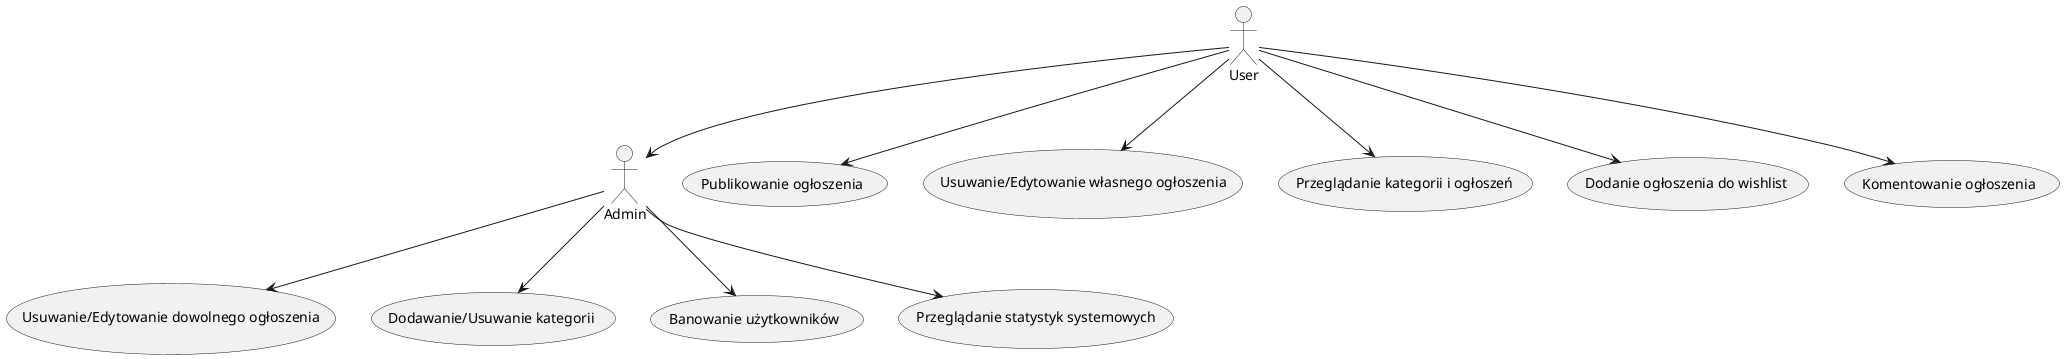 @startuml
actor User
actor Admin

usecase "Publikowanie ogłoszenia" as UC1
usecase "Usuwanie/Edytowanie własnego ogłoszenia" as UC2
usecase "Przeglądanie kategorii i ogłoszeń" as UC3
usecase "Dodanie ogłoszenia do wishlist" as UC4
usecase "Komentowanie ogłoszenia" as UC5

usecase "Usuwanie/Edytowanie dowolnego ogłoszenia" as UC6
usecase "Dodawanie/Usuwanie kategorii" as UC7
usecase "Banowanie użytkowników" as UC8
usecase "Przeglądanie statystyk systemowych" as UC9

User --> UC1
User --> UC2
User --> UC3
User --> UC4
User --> UC5

User --> Admin

Admin --> UC6
Admin --> UC7
Admin --> UC8
Admin --> UC9


@enduml
